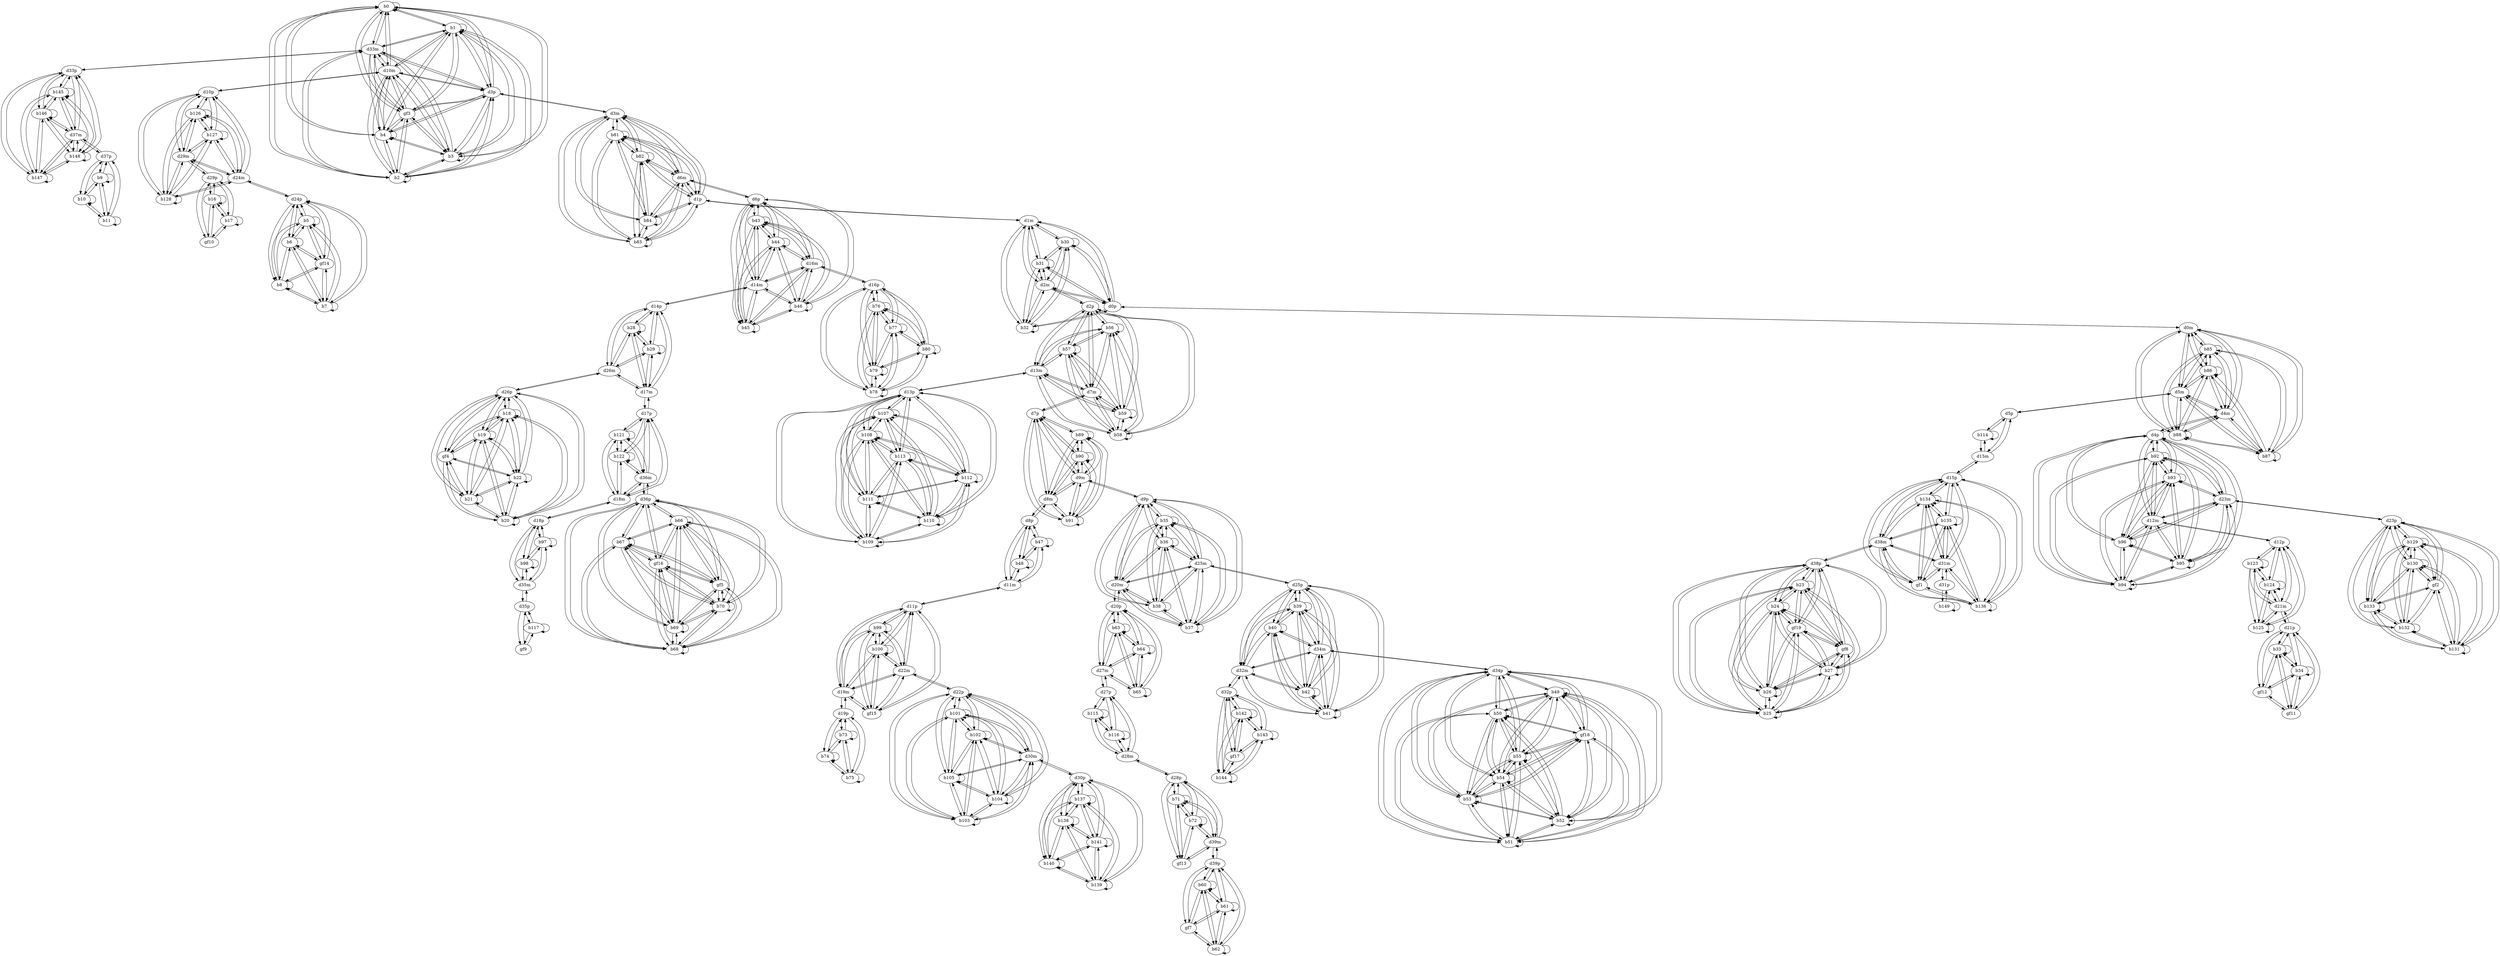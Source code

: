 digraph G {
  b0;
  b1;
  b2;
  b3;
  b4;
  gf3;
  b5;
  b6;
  b7;
  b8;
  gf14;
  b9;
  b10;
  b11;
  b16;
  b17;
  gf10;
  b18;
  b19;
  b20;
  b21;
  b22;
  gf4;
  b23;
  b24;
  b25;
  b26;
  b27;
  gf8;
  gf19;
  b28;
  b29;
  b30;
  b31;
  b32;
  b33;
  b34;
  gf11;
  gf12;
  b35;
  b36;
  b37;
  b38;
  b39;
  b40;
  b41;
  b42;
  b43;
  b44;
  b45;
  b46;
  b47;
  b48;
  b49;
  b50;
  b51;
  b52;
  b53;
  b54;
  b55;
  gf18;
  b56;
  b57;
  b58;
  b59;
  b60;
  b61;
  b62;
  gf7;
  b63;
  b64;
  b65;
  b66;
  b67;
  b68;
  b69;
  b70;
  gf5;
  gf16;
  b71;
  b72;
  gf13;
  b73;
  b74;
  b75;
  b76;
  b77;
  b78;
  b79;
  b80;
  b81;
  b82;
  b83;
  b84;
  b85;
  b86;
  b87;
  b88;
  b89;
  b90;
  b91;
  b92;
  b93;
  b94;
  b95;
  b96;
  b97;
  b98;
  b99;
  b100;
  gf15;
  b101;
  b102;
  b103;
  b104;
  b105;
  b107;
  b108;
  b109;
  b110;
  b111;
  b112;
  b113;
  b114;
  b115;
  b116;
  b117;
  gf9;
  b121;
  b122;
  b123;
  b124;
  b125;
  b126;
  b127;
  b128;
  b129;
  b130;
  b131;
  b132;
  b133;
  gf2;
  b134;
  b135;
  b136;
  gf1;
  b137;
  b138;
  b139;
  b140;
  b141;
  b142;
  b143;
  b144;
  gf17;
  b145;
  b146;
  b147;
  b148;
  b149;
  d0m;
  d0p;
  d1m;
  d1p;
  d2m;
  d2p;
  d3m;
  d3p;
  d4m;
  d4p;
  d5m;
  d5p;
  d6m;
  d6p;
  d7m;
  d7p;
  d8m;
  d8p;
  d9m;
  d9p;
  d10m;
  d10p;
  d11m;
  d11p;
  d12m;
  d12p;
  d13m;
  d13p;
  d14m;
  d14p;
  d15m;
  d15p;
  d16m;
  d16p;
  d17m;
  d17p;
  d18m;
  d18p;
  d19m;
  d19p;
  d20m;
  d20p;
  d21m;
  d21p;
  d22m;
  d22p;
  d23m;
  d23p;
  d24m;
  d24p;
  d25m;
  d25p;
  d26m;
  d26p;
  d27m;
  d27p;
  d28m;
  d28p;
  d29m;
  d29p;
  d30m;
  d30p;
  d31m;
  d31p;
  d32m;
  d32p;
  d33m;
  d33p;
  d34m;
  d34p;
  d35m;
  d35p;
  d36m;
  d36p;
  d37m;
  d37p;
  d38m;
  d38p;
  d39m;
  d39p;
  b0 -> b0;
  b0 -> b1;
  b0 -> b2;
  b0 -> b3;
  b0 -> b4;
  b0 -> gf3;
  b1 -> b0;
  b1 -> b1;
  b1 -> b2;
  b1 -> b3;
  b1 -> b4;
  b1 -> gf3;
  b2 -> b0;
  b2 -> b1;
  b2 -> b2;
  b2 -> b3;
  b2 -> b4;
  b2 -> gf3;
  b3 -> b0;
  b3 -> b1;
  b3 -> b2;
  b3 -> b3;
  b3 -> b4;
  b3 -> gf3;
  b4 -> b0;
  b4 -> b1;
  b4 -> b2;
  b4 -> b3;
  b4 -> b4;
  b4 -> gf3;
  gf3 -> b0;
  gf3 -> b1;
  gf3 -> b2;
  gf3 -> b3;
  gf3 -> b4;
  b5 -> b5;
  b5 -> b6;
  b5 -> b7;
  b5 -> b8;
  b5 -> gf14;
  b6 -> b5;
  b6 -> b6;
  b6 -> b7;
  b6 -> b8;
  b6 -> gf14;
  b7 -> b5;
  b7 -> b6;
  b7 -> b7;
  b7 -> b8;
  b7 -> gf14;
  b8 -> b5;
  b8 -> b6;
  b8 -> b7;
  b8 -> b8;
  b8 -> gf14;
  gf14 -> b5;
  gf14 -> b6;
  gf14 -> b7;
  gf14 -> b8;
  b9 -> b9;
  b9 -> b10;
  b9 -> b11;
  b10 -> b9;
  b10 -> b10;
  b10 -> b11;
  b11 -> b9;
  b11 -> b10;
  b11 -> b11;
  b16 -> b16;
  b16 -> b17;
  b16 -> gf10;
  b17 -> b16;
  b17 -> b17;
  b17 -> gf10;
  gf10 -> b16;
  gf10 -> b17;
  b18 -> b18;
  b18 -> b19;
  b18 -> b20;
  b18 -> b21;
  b18 -> b22;
  b18 -> gf4;
  b19 -> b18;
  b19 -> b19;
  b19 -> b20;
  b19 -> b21;
  b19 -> b22;
  b19 -> gf4;
  b20 -> b18;
  b20 -> b19;
  b20 -> b20;
  b20 -> b21;
  b20 -> b22;
  b20 -> gf4;
  b21 -> b18;
  b21 -> b19;
  b21 -> b20;
  b21 -> b21;
  b21 -> b22;
  b21 -> gf4;
  b22 -> b18;
  b22 -> b19;
  b22 -> b20;
  b22 -> b21;
  b22 -> b22;
  b22 -> gf4;
  gf4 -> b18;
  gf4 -> b19;
  gf4 -> b20;
  gf4 -> b21;
  gf4 -> b22;
  b23 -> b23;
  b23 -> b24;
  b23 -> b25;
  b23 -> b26;
  b23 -> b27;
  b23 -> gf8;
  b23 -> gf19;
  b24 -> b23;
  b24 -> b24;
  b24 -> b25;
  b24 -> b26;
  b24 -> b27;
  b24 -> gf8;
  b24 -> gf19;
  b25 -> b23;
  b25 -> b24;
  b25 -> b25;
  b25 -> b26;
  b25 -> b27;
  b25 -> gf8;
  b25 -> gf19;
  b26 -> b23;
  b26 -> b24;
  b26 -> b25;
  b26 -> b26;
  b26 -> b27;
  b26 -> gf8;
  b26 -> gf19;
  b27 -> b23;
  b27 -> b24;
  b27 -> b25;
  b27 -> b26;
  b27 -> b27;
  b27 -> gf8;
  b27 -> gf19;
  gf8 -> b23;
  gf8 -> b24;
  gf8 -> b25;
  gf8 -> b26;
  gf8 -> b27;
  gf8 -> gf19;
  gf19 -> b23;
  gf19 -> b24;
  gf19 -> b25;
  gf19 -> b26;
  gf19 -> b27;
  gf19 -> gf8;
  b28 -> b28;
  b28 -> b29;
  b29 -> b28;
  b29 -> b29;
  b30 -> b30;
  b30 -> b31;
  b30 -> b32;
  b31 -> b30;
  b31 -> b31;
  b31 -> b32;
  b32 -> b30;
  b32 -> b31;
  b32 -> b32;
  b33 -> b33;
  b33 -> b34;
  b33 -> gf11;
  b33 -> gf12;
  b34 -> b33;
  b34 -> b34;
  b34 -> gf11;
  b34 -> gf12;
  gf11 -> b33;
  gf11 -> b34;
  gf11 -> gf12;
  gf12 -> b33;
  gf12 -> b34;
  gf12 -> gf11;
  b35 -> b35;
  b35 -> b36;
  b35 -> b37;
  b35 -> b38;
  b36 -> b35;
  b36 -> b36;
  b36 -> b37;
  b36 -> b38;
  b37 -> b35;
  b37 -> b36;
  b37 -> b37;
  b37 -> b38;
  b38 -> b35;
  b38 -> b36;
  b38 -> b37;
  b38 -> b38;
  b39 -> b39;
  b39 -> b40;
  b39 -> b41;
  b39 -> b42;
  b40 -> b39;
  b40 -> b40;
  b40 -> b41;
  b40 -> b42;
  b41 -> b39;
  b41 -> b40;
  b41 -> b41;
  b41 -> b42;
  b42 -> b39;
  b42 -> b40;
  b42 -> b41;
  b42 -> b42;
  b43 -> b43;
  b43 -> b44;
  b43 -> b45;
  b43 -> b46;
  b44 -> b43;
  b44 -> b44;
  b44 -> b45;
  b44 -> b46;
  b45 -> b43;
  b45 -> b44;
  b45 -> b45;
  b45 -> b46;
  b46 -> b43;
  b46 -> b44;
  b46 -> b45;
  b46 -> b46;
  b47 -> b47;
  b47 -> b48;
  b48 -> b47;
  b48 -> b48;
  b49 -> b49;
  b49 -> b50;
  b49 -> b51;
  b49 -> b52;
  b49 -> b53;
  b49 -> b54;
  b49 -> b55;
  b49 -> gf18;
  b50 -> b49;
  b50 -> b50;
  b50 -> b51;
  b50 -> b52;
  b50 -> b53;
  b50 -> b54;
  b50 -> b55;
  b50 -> gf18;
  b51 -> b49;
  b51 -> b50;
  b51 -> b51;
  b51 -> b52;
  b51 -> b53;
  b51 -> b54;
  b51 -> b55;
  b51 -> gf18;
  b52 -> b49;
  b52 -> b50;
  b52 -> b51;
  b52 -> b52;
  b52 -> b53;
  b52 -> b54;
  b52 -> b55;
  b52 -> gf18;
  b53 -> b49;
  b53 -> b50;
  b53 -> b51;
  b53 -> b52;
  b53 -> b53;
  b53 -> b54;
  b53 -> b55;
  b53 -> gf18;
  b54 -> b49;
  b54 -> b50;
  b54 -> b51;
  b54 -> b52;
  b54 -> b53;
  b54 -> b54;
  b54 -> b55;
  b54 -> gf18;
  b55 -> b49;
  b55 -> b50;
  b55 -> b51;
  b55 -> b52;
  b55 -> b53;
  b55 -> b54;
  b55 -> b55;
  b55 -> gf18;
  gf18 -> b49;
  gf18 -> b50;
  gf18 -> b51;
  gf18 -> b52;
  gf18 -> b53;
  gf18 -> b54;
  gf18 -> b55;
  b56 -> b56;
  b56 -> b57;
  b56 -> b58;
  b56 -> b59;
  b57 -> b56;
  b57 -> b57;
  b57 -> b58;
  b57 -> b59;
  b58 -> b56;
  b58 -> b57;
  b58 -> b58;
  b58 -> b59;
  b59 -> b56;
  b59 -> b57;
  b59 -> b58;
  b59 -> b59;
  b60 -> b60;
  b60 -> b61;
  b60 -> b62;
  b60 -> gf7;
  b61 -> b60;
  b61 -> b61;
  b61 -> b62;
  b61 -> gf7;
  b62 -> b60;
  b62 -> b61;
  b62 -> b62;
  b62 -> gf7;
  gf7 -> b60;
  gf7 -> b61;
  gf7 -> b62;
  b63 -> b63;
  b63 -> b64;
  b63 -> b65;
  b64 -> b63;
  b64 -> b64;
  b64 -> b65;
  b65 -> b63;
  b65 -> b64;
  b65 -> b65;
  b66 -> b66;
  b66 -> b67;
  b66 -> b68;
  b66 -> b69;
  b66 -> b70;
  b66 -> gf5;
  b66 -> gf16;
  b67 -> b66;
  b67 -> b67;
  b67 -> b68;
  b67 -> b69;
  b67 -> b70;
  b67 -> gf5;
  b67 -> gf16;
  b68 -> b66;
  b68 -> b67;
  b68 -> b68;
  b68 -> b69;
  b68 -> b70;
  b68 -> gf5;
  b68 -> gf16;
  b69 -> b66;
  b69 -> b67;
  b69 -> b68;
  b69 -> b69;
  b69 -> b70;
  b69 -> gf5;
  b69 -> gf16;
  b70 -> b66;
  b70 -> b67;
  b70 -> b68;
  b70 -> b69;
  b70 -> b70;
  b70 -> gf5;
  b70 -> gf16;
  gf5 -> b66;
  gf5 -> b67;
  gf5 -> b68;
  gf5 -> b69;
  gf5 -> b70;
  gf5 -> gf16;
  gf16 -> b66;
  gf16 -> b67;
  gf16 -> b68;
  gf16 -> b69;
  gf16 -> b70;
  gf16 -> gf5;
  b71 -> b71;
  b71 -> b72;
  b71 -> gf13;
  b72 -> b71;
  b72 -> b72;
  b72 -> gf13;
  gf13 -> b71;
  gf13 -> b72;
  b73 -> b73;
  b73 -> b74;
  b73 -> b75;
  b74 -> b73;
  b74 -> b74;
  b74 -> b75;
  b75 -> b73;
  b75 -> b74;
  b75 -> b75;
  b76 -> b76;
  b76 -> b77;
  b76 -> b78;
  b76 -> b79;
  b76 -> b80;
  b77 -> b76;
  b77 -> b77;
  b77 -> b78;
  b77 -> b79;
  b77 -> b80;
  b78 -> b76;
  b78 -> b77;
  b78 -> b78;
  b78 -> b79;
  b78 -> b80;
  b79 -> b76;
  b79 -> b77;
  b79 -> b78;
  b79 -> b79;
  b79 -> b80;
  b80 -> b76;
  b80 -> b77;
  b80 -> b78;
  b80 -> b79;
  b80 -> b80;
  b81 -> b81;
  b81 -> b82;
  b81 -> b83;
  b81 -> b84;
  b82 -> b81;
  b82 -> b82;
  b82 -> b83;
  b82 -> b84;
  b83 -> b81;
  b83 -> b82;
  b83 -> b83;
  b83 -> b84;
  b84 -> b81;
  b84 -> b82;
  b84 -> b83;
  b84 -> b84;
  b85 -> b85;
  b85 -> b86;
  b85 -> b87;
  b85 -> b88;
  b86 -> b85;
  b86 -> b86;
  b86 -> b87;
  b86 -> b88;
  b87 -> b85;
  b87 -> b86;
  b87 -> b87;
  b87 -> b88;
  b88 -> b85;
  b88 -> b86;
  b88 -> b87;
  b88 -> b88;
  b89 -> b89;
  b89 -> b90;
  b89 -> b91;
  b90 -> b89;
  b90 -> b90;
  b90 -> b91;
  b91 -> b89;
  b91 -> b90;
  b91 -> b91;
  b92 -> b92;
  b92 -> b93;
  b92 -> b94;
  b92 -> b95;
  b92 -> b96;
  b93 -> b92;
  b93 -> b93;
  b93 -> b94;
  b93 -> b95;
  b93 -> b96;
  b94 -> b92;
  b94 -> b93;
  b94 -> b94;
  b94 -> b95;
  b94 -> b96;
  b95 -> b92;
  b95 -> b93;
  b95 -> b94;
  b95 -> b95;
  b95 -> b96;
  b96 -> b92;
  b96 -> b93;
  b96 -> b94;
  b96 -> b95;
  b96 -> b96;
  b97 -> b97;
  b97 -> b98;
  b98 -> b97;
  b98 -> b98;
  b99 -> b99;
  b99 -> b100;
  b99 -> gf15;
  b100 -> b99;
  b100 -> b100;
  b100 -> gf15;
  gf15 -> b99;
  gf15 -> b100;
  b101 -> b101;
  b101 -> b102;
  b101 -> b103;
  b101 -> b104;
  b101 -> b105;
  b102 -> b101;
  b102 -> b102;
  b102 -> b103;
  b102 -> b104;
  b102 -> b105;
  b103 -> b101;
  b103 -> b102;
  b103 -> b103;
  b103 -> b104;
  b103 -> b105;
  b104 -> b101;
  b104 -> b102;
  b104 -> b103;
  b104 -> b104;
  b104 -> b105;
  b105 -> b101;
  b105 -> b102;
  b105 -> b103;
  b105 -> b104;
  b105 -> b105;
  b107 -> b107;
  b107 -> b108;
  b107 -> b109;
  b107 -> b110;
  b107 -> b111;
  b107 -> b112;
  b107 -> b113;
  b108 -> b107;
  b108 -> b108;
  b108 -> b109;
  b108 -> b110;
  b108 -> b111;
  b108 -> b112;
  b108 -> b113;
  b109 -> b107;
  b109 -> b108;
  b109 -> b109;
  b109 -> b110;
  b109 -> b111;
  b109 -> b112;
  b109 -> b113;
  b110 -> b107;
  b110 -> b108;
  b110 -> b109;
  b110 -> b110;
  b110 -> b111;
  b110 -> b112;
  b110 -> b113;
  b111 -> b107;
  b111 -> b108;
  b111 -> b109;
  b111 -> b110;
  b111 -> b111;
  b111 -> b112;
  b111 -> b113;
  b112 -> b107;
  b112 -> b108;
  b112 -> b109;
  b112 -> b110;
  b112 -> b111;
  b112 -> b112;
  b112 -> b113;
  b113 -> b107;
  b113 -> b108;
  b113 -> b109;
  b113 -> b110;
  b113 -> b111;
  b113 -> b112;
  b113 -> b113;
  b114 -> b114;
  b115 -> b115;
  b115 -> b116;
  b116 -> b115;
  b116 -> b116;
  b117 -> b117;
  b117 -> gf9;
  gf9 -> b117;
  b121 -> b121;
  b121 -> b122;
  b122 -> b121;
  b122 -> b122;
  b123 -> b123;
  b123 -> b124;
  b123 -> b125;
  b124 -> b123;
  b124 -> b124;
  b124 -> b125;
  b125 -> b123;
  b125 -> b124;
  b125 -> b125;
  b126 -> b126;
  b126 -> b127;
  b126 -> b128;
  b127 -> b126;
  b127 -> b127;
  b127 -> b128;
  b128 -> b126;
  b128 -> b127;
  b128 -> b128;
  b129 -> b129;
  b129 -> b130;
  b129 -> b131;
  b129 -> b132;
  b129 -> b133;
  b129 -> gf2;
  b130 -> b129;
  b130 -> b130;
  b130 -> b131;
  b130 -> b132;
  b130 -> b133;
  b130 -> gf2;
  b131 -> b129;
  b131 -> b130;
  b131 -> b131;
  b131 -> b132;
  b131 -> b133;
  b131 -> gf2;
  b132 -> b129;
  b132 -> b130;
  b132 -> b131;
  b132 -> b132;
  b132 -> b133;
  b132 -> gf2;
  b133 -> b129;
  b133 -> b130;
  b133 -> b131;
  b133 -> b132;
  b133 -> b133;
  b133 -> gf2;
  gf2 -> b129;
  gf2 -> b130;
  gf2 -> b131;
  gf2 -> b132;
  gf2 -> b133;
  b134 -> b134;
  b134 -> b135;
  b134 -> b136;
  b134 -> gf1;
  b135 -> b134;
  b135 -> b135;
  b135 -> b136;
  b135 -> gf1;
  b136 -> b134;
  b136 -> b135;
  b136 -> b136;
  b136 -> gf1;
  gf1 -> b134;
  gf1 -> b135;
  gf1 -> b136;
  b137 -> b137;
  b137 -> b138;
  b137 -> b139;
  b137 -> b140;
  b137 -> b141;
  b138 -> b137;
  b138 -> b138;
  b138 -> b139;
  b138 -> b140;
  b138 -> b141;
  b139 -> b137;
  b139 -> b138;
  b139 -> b139;
  b139 -> b140;
  b139 -> b141;
  b140 -> b137;
  b140 -> b138;
  b140 -> b139;
  b140 -> b140;
  b140 -> b141;
  b141 -> b137;
  b141 -> b138;
  b141 -> b139;
  b141 -> b140;
  b141 -> b141;
  b142 -> b142;
  b142 -> b143;
  b142 -> b144;
  b142 -> gf17;
  b143 -> b142;
  b143 -> b143;
  b143 -> b144;
  b143 -> gf17;
  b144 -> b142;
  b144 -> b143;
  b144 -> b144;
  b144 -> gf17;
  gf17 -> b142;
  gf17 -> b143;
  gf17 -> b144;
  b145 -> b145;
  b145 -> b146;
  b145 -> b147;
  b145 -> b148;
  b146 -> b145;
  b146 -> b146;
  b146 -> b147;
  b146 -> b148;
  b147 -> b145;
  b147 -> b146;
  b147 -> b147;
  b147 -> b148;
  b148 -> b145;
  b148 -> b146;
  b148 -> b147;
  b148 -> b148;
  b149 -> b149;
  d0m -> d0p;
  d0p -> d0m;
  b85 -> d0m;
  d0m -> b85;
  b86 -> d0m;
  d0m -> b86;
  b87 -> d0m;
  d0m -> b87;
  b88 -> d0m;
  d0m -> b88;
  b30 -> d0p;
  d0p -> b30;
  b31 -> d0p;
  d0p -> b31;
  b32 -> d0p;
  d0p -> b32;
  d1m -> d1p;
  d1p -> d1m;
  b30 -> d1m;
  d1m -> b30;
  b31 -> d1m;
  d1m -> b31;
  b32 -> d1m;
  d1m -> b32;
  b81 -> d1p;
  d1p -> b81;
  b82 -> d1p;
  d1p -> b82;
  b83 -> d1p;
  d1p -> b83;
  b84 -> d1p;
  d1p -> b84;
  d2m -> d2p;
  d2p -> d2m;
  b30 -> d2m;
  d2m -> b30;
  b31 -> d2m;
  d2m -> b31;
  b32 -> d2m;
  d2m -> b32;
  b56 -> d2p;
  d2p -> b56;
  b57 -> d2p;
  d2p -> b57;
  b58 -> d2p;
  d2p -> b58;
  b59 -> d2p;
  d2p -> b59;
  d3m -> d3p;
  d3p -> d3m;
  b81 -> d3m;
  d3m -> b81;
  b82 -> d3m;
  d3m -> b82;
  b83 -> d3m;
  d3m -> b83;
  b84 -> d3m;
  d3m -> b84;
  b0 -> d3p;
  d3p -> b0;
  b1 -> d3p;
  d3p -> b1;
  b2 -> d3p;
  d3p -> b2;
  b3 -> d3p;
  d3p -> b3;
  b4 -> d3p;
  d3p -> b4;
  gf3 -> d3p;
  d3p -> gf3;
  d4m -> d4p;
  d4p -> d4m;
  b85 -> d4m;
  d4m -> b85;
  b86 -> d4m;
  d4m -> b86;
  b87 -> d4m;
  d4m -> b87;
  b88 -> d4m;
  d4m -> b88;
  b92 -> d4p;
  d4p -> b92;
  b93 -> d4p;
  d4p -> b93;
  b94 -> d4p;
  d4p -> b94;
  b95 -> d4p;
  d4p -> b95;
  b96 -> d4p;
  d4p -> b96;
  d5m -> d5p;
  d5p -> d5m;
  b85 -> d5m;
  d5m -> b85;
  b86 -> d5m;
  d5m -> b86;
  b87 -> d5m;
  d5m -> b87;
  b88 -> d5m;
  d5m -> b88;
  b114 -> d5p;
  d5p -> b114;
  d6m -> d6p;
  d6p -> d6m;
  b81 -> d6m;
  d6m -> b81;
  b82 -> d6m;
  d6m -> b82;
  b83 -> d6m;
  d6m -> b83;
  b84 -> d6m;
  d6m -> b84;
  b43 -> d6p;
  d6p -> b43;
  b44 -> d6p;
  d6p -> b44;
  b45 -> d6p;
  d6p -> b45;
  b46 -> d6p;
  d6p -> b46;
  d7m -> d7p;
  d7p -> d7m;
  b56 -> d7m;
  d7m -> b56;
  b57 -> d7m;
  d7m -> b57;
  b58 -> d7m;
  d7m -> b58;
  b59 -> d7m;
  d7m -> b59;
  b89 -> d7p;
  d7p -> b89;
  b90 -> d7p;
  d7p -> b90;
  b91 -> d7p;
  d7p -> b91;
  d8m -> d8p;
  d8p -> d8m;
  b89 -> d8m;
  d8m -> b89;
  b90 -> d8m;
  d8m -> b90;
  b91 -> d8m;
  d8m -> b91;
  b47 -> d8p;
  d8p -> b47;
  b48 -> d8p;
  d8p -> b48;
  d9m -> d9p;
  d9p -> d9m;
  b89 -> d9m;
  d9m -> b89;
  b90 -> d9m;
  d9m -> b90;
  b91 -> d9m;
  d9m -> b91;
  b35 -> d9p;
  d9p -> b35;
  b36 -> d9p;
  d9p -> b36;
  b37 -> d9p;
  d9p -> b37;
  b38 -> d9p;
  d9p -> b38;
  d10m -> d10p;
  d10p -> d10m;
  b0 -> d10m;
  d10m -> b0;
  b1 -> d10m;
  d10m -> b1;
  b2 -> d10m;
  d10m -> b2;
  b3 -> d10m;
  d10m -> b3;
  b4 -> d10m;
  d10m -> b4;
  gf3 -> d10m;
  d10m -> gf3;
  b126 -> d10p;
  d10p -> b126;
  b127 -> d10p;
  d10p -> b127;
  b128 -> d10p;
  d10p -> b128;
  d11m -> d11p;
  d11p -> d11m;
  b47 -> d11m;
  d11m -> b47;
  b48 -> d11m;
  d11m -> b48;
  b99 -> d11p;
  d11p -> b99;
  b100 -> d11p;
  d11p -> b100;
  gf15 -> d11p;
  d11p -> gf15;
  d12m -> d12p;
  d12p -> d12m;
  b92 -> d12m;
  d12m -> b92;
  b93 -> d12m;
  d12m -> b93;
  b94 -> d12m;
  d12m -> b94;
  b95 -> d12m;
  d12m -> b95;
  b96 -> d12m;
  d12m -> b96;
  b123 -> d12p;
  d12p -> b123;
  b124 -> d12p;
  d12p -> b124;
  b125 -> d12p;
  d12p -> b125;
  d13m -> d13p;
  d13p -> d13m;
  b56 -> d13m;
  d13m -> b56;
  b57 -> d13m;
  d13m -> b57;
  b58 -> d13m;
  d13m -> b58;
  b59 -> d13m;
  d13m -> b59;
  b107 -> d13p;
  d13p -> b107;
  b108 -> d13p;
  d13p -> b108;
  b109 -> d13p;
  d13p -> b109;
  b110 -> d13p;
  d13p -> b110;
  b111 -> d13p;
  d13p -> b111;
  b112 -> d13p;
  d13p -> b112;
  b113 -> d13p;
  d13p -> b113;
  d14m -> d14p;
  d14p -> d14m;
  b43 -> d14m;
  d14m -> b43;
  b44 -> d14m;
  d14m -> b44;
  b45 -> d14m;
  d14m -> b45;
  b46 -> d14m;
  d14m -> b46;
  b28 -> d14p;
  d14p -> b28;
  b29 -> d14p;
  d14p -> b29;
  d15m -> d15p;
  d15p -> d15m;
  b114 -> d15m;
  d15m -> b114;
  b134 -> d15p;
  d15p -> b134;
  b135 -> d15p;
  d15p -> b135;
  b136 -> d15p;
  d15p -> b136;
  gf1 -> d15p;
  d15p -> gf1;
  d16m -> d16p;
  d16p -> d16m;
  b43 -> d16m;
  d16m -> b43;
  b44 -> d16m;
  d16m -> b44;
  b45 -> d16m;
  d16m -> b45;
  b46 -> d16m;
  d16m -> b46;
  b76 -> d16p;
  d16p -> b76;
  b77 -> d16p;
  d16p -> b77;
  b78 -> d16p;
  d16p -> b78;
  b79 -> d16p;
  d16p -> b79;
  b80 -> d16p;
  d16p -> b80;
  d17m -> d17p;
  d17p -> d17m;
  b28 -> d17m;
  d17m -> b28;
  b29 -> d17m;
  d17m -> b29;
  b121 -> d17p;
  d17p -> b121;
  b122 -> d17p;
  d17p -> b122;
  d18m -> d18p;
  d18p -> d18m;
  b121 -> d18m;
  d18m -> b121;
  b122 -> d18m;
  d18m -> b122;
  b97 -> d18p;
  d18p -> b97;
  b98 -> d18p;
  d18p -> b98;
  d19m -> d19p;
  d19p -> d19m;
  b99 -> d19m;
  d19m -> b99;
  b100 -> d19m;
  d19m -> b100;
  gf15 -> d19m;
  d19m -> gf15;
  b73 -> d19p;
  d19p -> b73;
  b74 -> d19p;
  d19p -> b74;
  b75 -> d19p;
  d19p -> b75;
  d20m -> d20p;
  d20p -> d20m;
  b35 -> d20m;
  d20m -> b35;
  b36 -> d20m;
  d20m -> b36;
  b37 -> d20m;
  d20m -> b37;
  b38 -> d20m;
  d20m -> b38;
  b63 -> d20p;
  d20p -> b63;
  b64 -> d20p;
  d20p -> b64;
  b65 -> d20p;
  d20p -> b65;
  d21m -> d21p;
  d21p -> d21m;
  b123 -> d21m;
  d21m -> b123;
  b124 -> d21m;
  d21m -> b124;
  b125 -> d21m;
  d21m -> b125;
  b33 -> d21p;
  d21p -> b33;
  b34 -> d21p;
  d21p -> b34;
  gf11 -> d21p;
  d21p -> gf11;
  gf12 -> d21p;
  d21p -> gf12;
  d22m -> d22p;
  d22p -> d22m;
  b99 -> d22m;
  d22m -> b99;
  b100 -> d22m;
  d22m -> b100;
  gf15 -> d22m;
  d22m -> gf15;
  b101 -> d22p;
  d22p -> b101;
  b102 -> d22p;
  d22p -> b102;
  b103 -> d22p;
  d22p -> b103;
  b104 -> d22p;
  d22p -> b104;
  b105 -> d22p;
  d22p -> b105;
  d23m -> d23p;
  d23p -> d23m;
  b92 -> d23m;
  d23m -> b92;
  b93 -> d23m;
  d23m -> b93;
  b94 -> d23m;
  d23m -> b94;
  b95 -> d23m;
  d23m -> b95;
  b96 -> d23m;
  d23m -> b96;
  b129 -> d23p;
  d23p -> b129;
  b130 -> d23p;
  d23p -> b130;
  b131 -> d23p;
  d23p -> b131;
  b132 -> d23p;
  d23p -> b132;
  b133 -> d23p;
  d23p -> b133;
  gf2 -> d23p;
  d23p -> gf2;
  d24m -> d24p;
  d24p -> d24m;
  b126 -> d24m;
  d24m -> b126;
  b127 -> d24m;
  d24m -> b127;
  b128 -> d24m;
  d24m -> b128;
  b5 -> d24p;
  d24p -> b5;
  b6 -> d24p;
  d24p -> b6;
  b7 -> d24p;
  d24p -> b7;
  b8 -> d24p;
  d24p -> b8;
  gf14 -> d24p;
  d24p -> gf14;
  d25m -> d25p;
  d25p -> d25m;
  b35 -> d25m;
  d25m -> b35;
  b36 -> d25m;
  d25m -> b36;
  b37 -> d25m;
  d25m -> b37;
  b38 -> d25m;
  d25m -> b38;
  b39 -> d25p;
  d25p -> b39;
  b40 -> d25p;
  d25p -> b40;
  b41 -> d25p;
  d25p -> b41;
  b42 -> d25p;
  d25p -> b42;
  d26m -> d26p;
  d26p -> d26m;
  b28 -> d26m;
  d26m -> b28;
  b29 -> d26m;
  d26m -> b29;
  b18 -> d26p;
  d26p -> b18;
  b19 -> d26p;
  d26p -> b19;
  b20 -> d26p;
  d26p -> b20;
  b21 -> d26p;
  d26p -> b21;
  b22 -> d26p;
  d26p -> b22;
  gf4 -> d26p;
  d26p -> gf4;
  d27m -> d27p;
  d27p -> d27m;
  b63 -> d27m;
  d27m -> b63;
  b64 -> d27m;
  d27m -> b64;
  b65 -> d27m;
  d27m -> b65;
  b115 -> d27p;
  d27p -> b115;
  b116 -> d27p;
  d27p -> b116;
  d28m -> d28p;
  d28p -> d28m;
  b115 -> d28m;
  d28m -> b115;
  b116 -> d28m;
  d28m -> b116;
  b71 -> d28p;
  d28p -> b71;
  b72 -> d28p;
  d28p -> b72;
  gf13 -> d28p;
  d28p -> gf13;
  d29m -> d29p;
  d29p -> d29m;
  b126 -> d29m;
  d29m -> b126;
  b127 -> d29m;
  d29m -> b127;
  b128 -> d29m;
  d29m -> b128;
  b16 -> d29p;
  d29p -> b16;
  b17 -> d29p;
  d29p -> b17;
  gf10 -> d29p;
  d29p -> gf10;
  d30m -> d30p;
  d30p -> d30m;
  b101 -> d30m;
  d30m -> b101;
  b102 -> d30m;
  d30m -> b102;
  b103 -> d30m;
  d30m -> b103;
  b104 -> d30m;
  d30m -> b104;
  b105 -> d30m;
  d30m -> b105;
  b137 -> d30p;
  d30p -> b137;
  b138 -> d30p;
  d30p -> b138;
  b139 -> d30p;
  d30p -> b139;
  b140 -> d30p;
  d30p -> b140;
  b141 -> d30p;
  d30p -> b141;
  d31m -> d31p;
  d31p -> d31m;
  b134 -> d31m;
  d31m -> b134;
  b135 -> d31m;
  d31m -> b135;
  b136 -> d31m;
  d31m -> b136;
  gf1 -> d31m;
  d31m -> gf1;
  b149 -> d31p;
  d31p -> b149;
  d32m -> d32p;
  d32p -> d32m;
  b39 -> d32m;
  d32m -> b39;
  b40 -> d32m;
  d32m -> b40;
  b41 -> d32m;
  d32m -> b41;
  b42 -> d32m;
  d32m -> b42;
  b142 -> d32p;
  d32p -> b142;
  b143 -> d32p;
  d32p -> b143;
  b144 -> d32p;
  d32p -> b144;
  gf17 -> d32p;
  d32p -> gf17;
  d33m -> d33p;
  d33p -> d33m;
  b0 -> d33m;
  d33m -> b0;
  b1 -> d33m;
  d33m -> b1;
  b2 -> d33m;
  d33m -> b2;
  b3 -> d33m;
  d33m -> b3;
  b4 -> d33m;
  d33m -> b4;
  gf3 -> d33m;
  d33m -> gf3;
  b145 -> d33p;
  d33p -> b145;
  b146 -> d33p;
  d33p -> b146;
  b147 -> d33p;
  d33p -> b147;
  b148 -> d33p;
  d33p -> b148;
  d34m -> d34p;
  d34p -> d34m;
  b39 -> d34m;
  d34m -> b39;
  b40 -> d34m;
  d34m -> b40;
  b41 -> d34m;
  d34m -> b41;
  b42 -> d34m;
  d34m -> b42;
  b49 -> d34p;
  d34p -> b49;
  b50 -> d34p;
  d34p -> b50;
  b51 -> d34p;
  d34p -> b51;
  b52 -> d34p;
  d34p -> b52;
  b53 -> d34p;
  d34p -> b53;
  b54 -> d34p;
  d34p -> b54;
  b55 -> d34p;
  d34p -> b55;
  gf18 -> d34p;
  d34p -> gf18;
  d35m -> d35p;
  d35p -> d35m;
  b97 -> d35m;
  d35m -> b97;
  b98 -> d35m;
  d35m -> b98;
  b117 -> d35p;
  d35p -> b117;
  gf9 -> d35p;
  d35p -> gf9;
  d36m -> d36p;
  d36p -> d36m;
  b121 -> d36m;
  d36m -> b121;
  b122 -> d36m;
  d36m -> b122;
  b66 -> d36p;
  d36p -> b66;
  b67 -> d36p;
  d36p -> b67;
  b68 -> d36p;
  d36p -> b68;
  b69 -> d36p;
  d36p -> b69;
  b70 -> d36p;
  d36p -> b70;
  gf5 -> d36p;
  d36p -> gf5;
  gf16 -> d36p;
  d36p -> gf16;
  d37m -> d37p;
  d37p -> d37m;
  b145 -> d37m;
  d37m -> b145;
  b146 -> d37m;
  d37m -> b146;
  b147 -> d37m;
  d37m -> b147;
  b148 -> d37m;
  d37m -> b148;
  b9 -> d37p;
  d37p -> b9;
  b10 -> d37p;
  d37p -> b10;
  b11 -> d37p;
  d37p -> b11;
  d38m -> d38p;
  d38p -> d38m;
  b134 -> d38m;
  d38m -> b134;
  b135 -> d38m;
  d38m -> b135;
  b136 -> d38m;
  d38m -> b136;
  gf1 -> d38m;
  d38m -> gf1;
  b23 -> d38p;
  d38p -> b23;
  b24 -> d38p;
  d38p -> b24;
  b25 -> d38p;
  d38p -> b25;
  b26 -> d38p;
  d38p -> b26;
  b27 -> d38p;
  d38p -> b27;
  gf8 -> d38p;
  d38p -> gf8;
  gf19 -> d38p;
  d38p -> gf19;
  d39m -> d39p;
  d39p -> d39m;
  b71 -> d39m;
  d39m -> b71;
  b72 -> d39m;
  d39m -> b72;
  gf13 -> d39m;
  d39m -> gf13;
  b60 -> d39p;
  d39p -> b60;
  b61 -> d39p;
  d39p -> b61;
  b62 -> d39p;
  d39p -> b62;
  gf7 -> d39p;
  d39p -> gf7;
  d3p -> d10m;
  d3p -> d33m;
  d10m -> d3p;
  d10m -> d33m;
  d33m -> d3p;
  d33m -> d10m;
  d14p -> d17m;
  d14p -> d26m;
  d17m -> d14p;
  d17m -> d26m;
  d26m -> d14p;
  d26m -> d17m;
  d0p -> d1m;
  d0p -> d2m;
  d1m -> d0p;
  d1m -> d2m;
  d2m -> d0p;
  d2m -> d1m;
  d9p -> d20m;
  d9p -> d25m;
  d20m -> d9p;
  d20m -> d25m;
  d25m -> d9p;
  d25m -> d20m;
  d25p -> d32m;
  d25p -> d34m;
  d32m -> d25p;
  d32m -> d34m;
  d34m -> d25p;
  d34m -> d32m;
  d6p -> d14m;
  d6p -> d16m;
  d14m -> d6p;
  d14m -> d16m;
  d16m -> d6p;
  d16m -> d14m;
  d8p -> d11m;
  d11m -> d8p;
  d2p -> d7m;
  d2p -> d13m;
  d7m -> d2p;
  d7m -> d13m;
  d13m -> d2p;
  d13m -> d7m;
  d20p -> d27m;
  d27m -> d20p;
  d28p -> d39m;
  d39m -> d28p;
  d1p -> d3m;
  d1p -> d6m;
  d3m -> d1p;
  d3m -> d6m;
  d6m -> d1p;
  d6m -> d3m;
  d0m -> d4m;
  d0m -> d5m;
  d4m -> d0m;
  d4m -> d5m;
  d5m -> d0m;
  d5m -> d4m;
  d7p -> d8m;
  d7p -> d9m;
  d8m -> d7p;
  d8m -> d9m;
  d9m -> d7p;
  d9m -> d8m;
  d4p -> d12m;
  d4p -> d23m;
  d12m -> d4p;
  d12m -> d23m;
  d23m -> d4p;
  d23m -> d12m;
  d18p -> d35m;
  d35m -> d18p;
  d11p -> d19m;
  d11p -> d22m;
  d19m -> d11p;
  d19m -> d22m;
  d22m -> d11p;
  d22m -> d19m;
  d22p -> d30m;
  d30m -> d22p;
  d5p -> d15m;
  d15m -> d5p;
  d27p -> d28m;
  d28m -> d27p;
  d17p -> d18m;
  d17p -> d36m;
  d18m -> d17p;
  d18m -> d36m;
  d36m -> d17p;
  d36m -> d18m;
  d12p -> d21m;
  d21m -> d12p;
  d10p -> d24m;
  d10p -> d29m;
  d24m -> d10p;
  d24m -> d29m;
  d29m -> d10p;
  d29m -> d24m;
  d15p -> d31m;
  d15p -> d38m;
  d31m -> d15p;
  d31m -> d38m;
  d38m -> d15p;
  d38m -> d31m;
  d33p -> d37m;
  d37m -> d33p;
}
